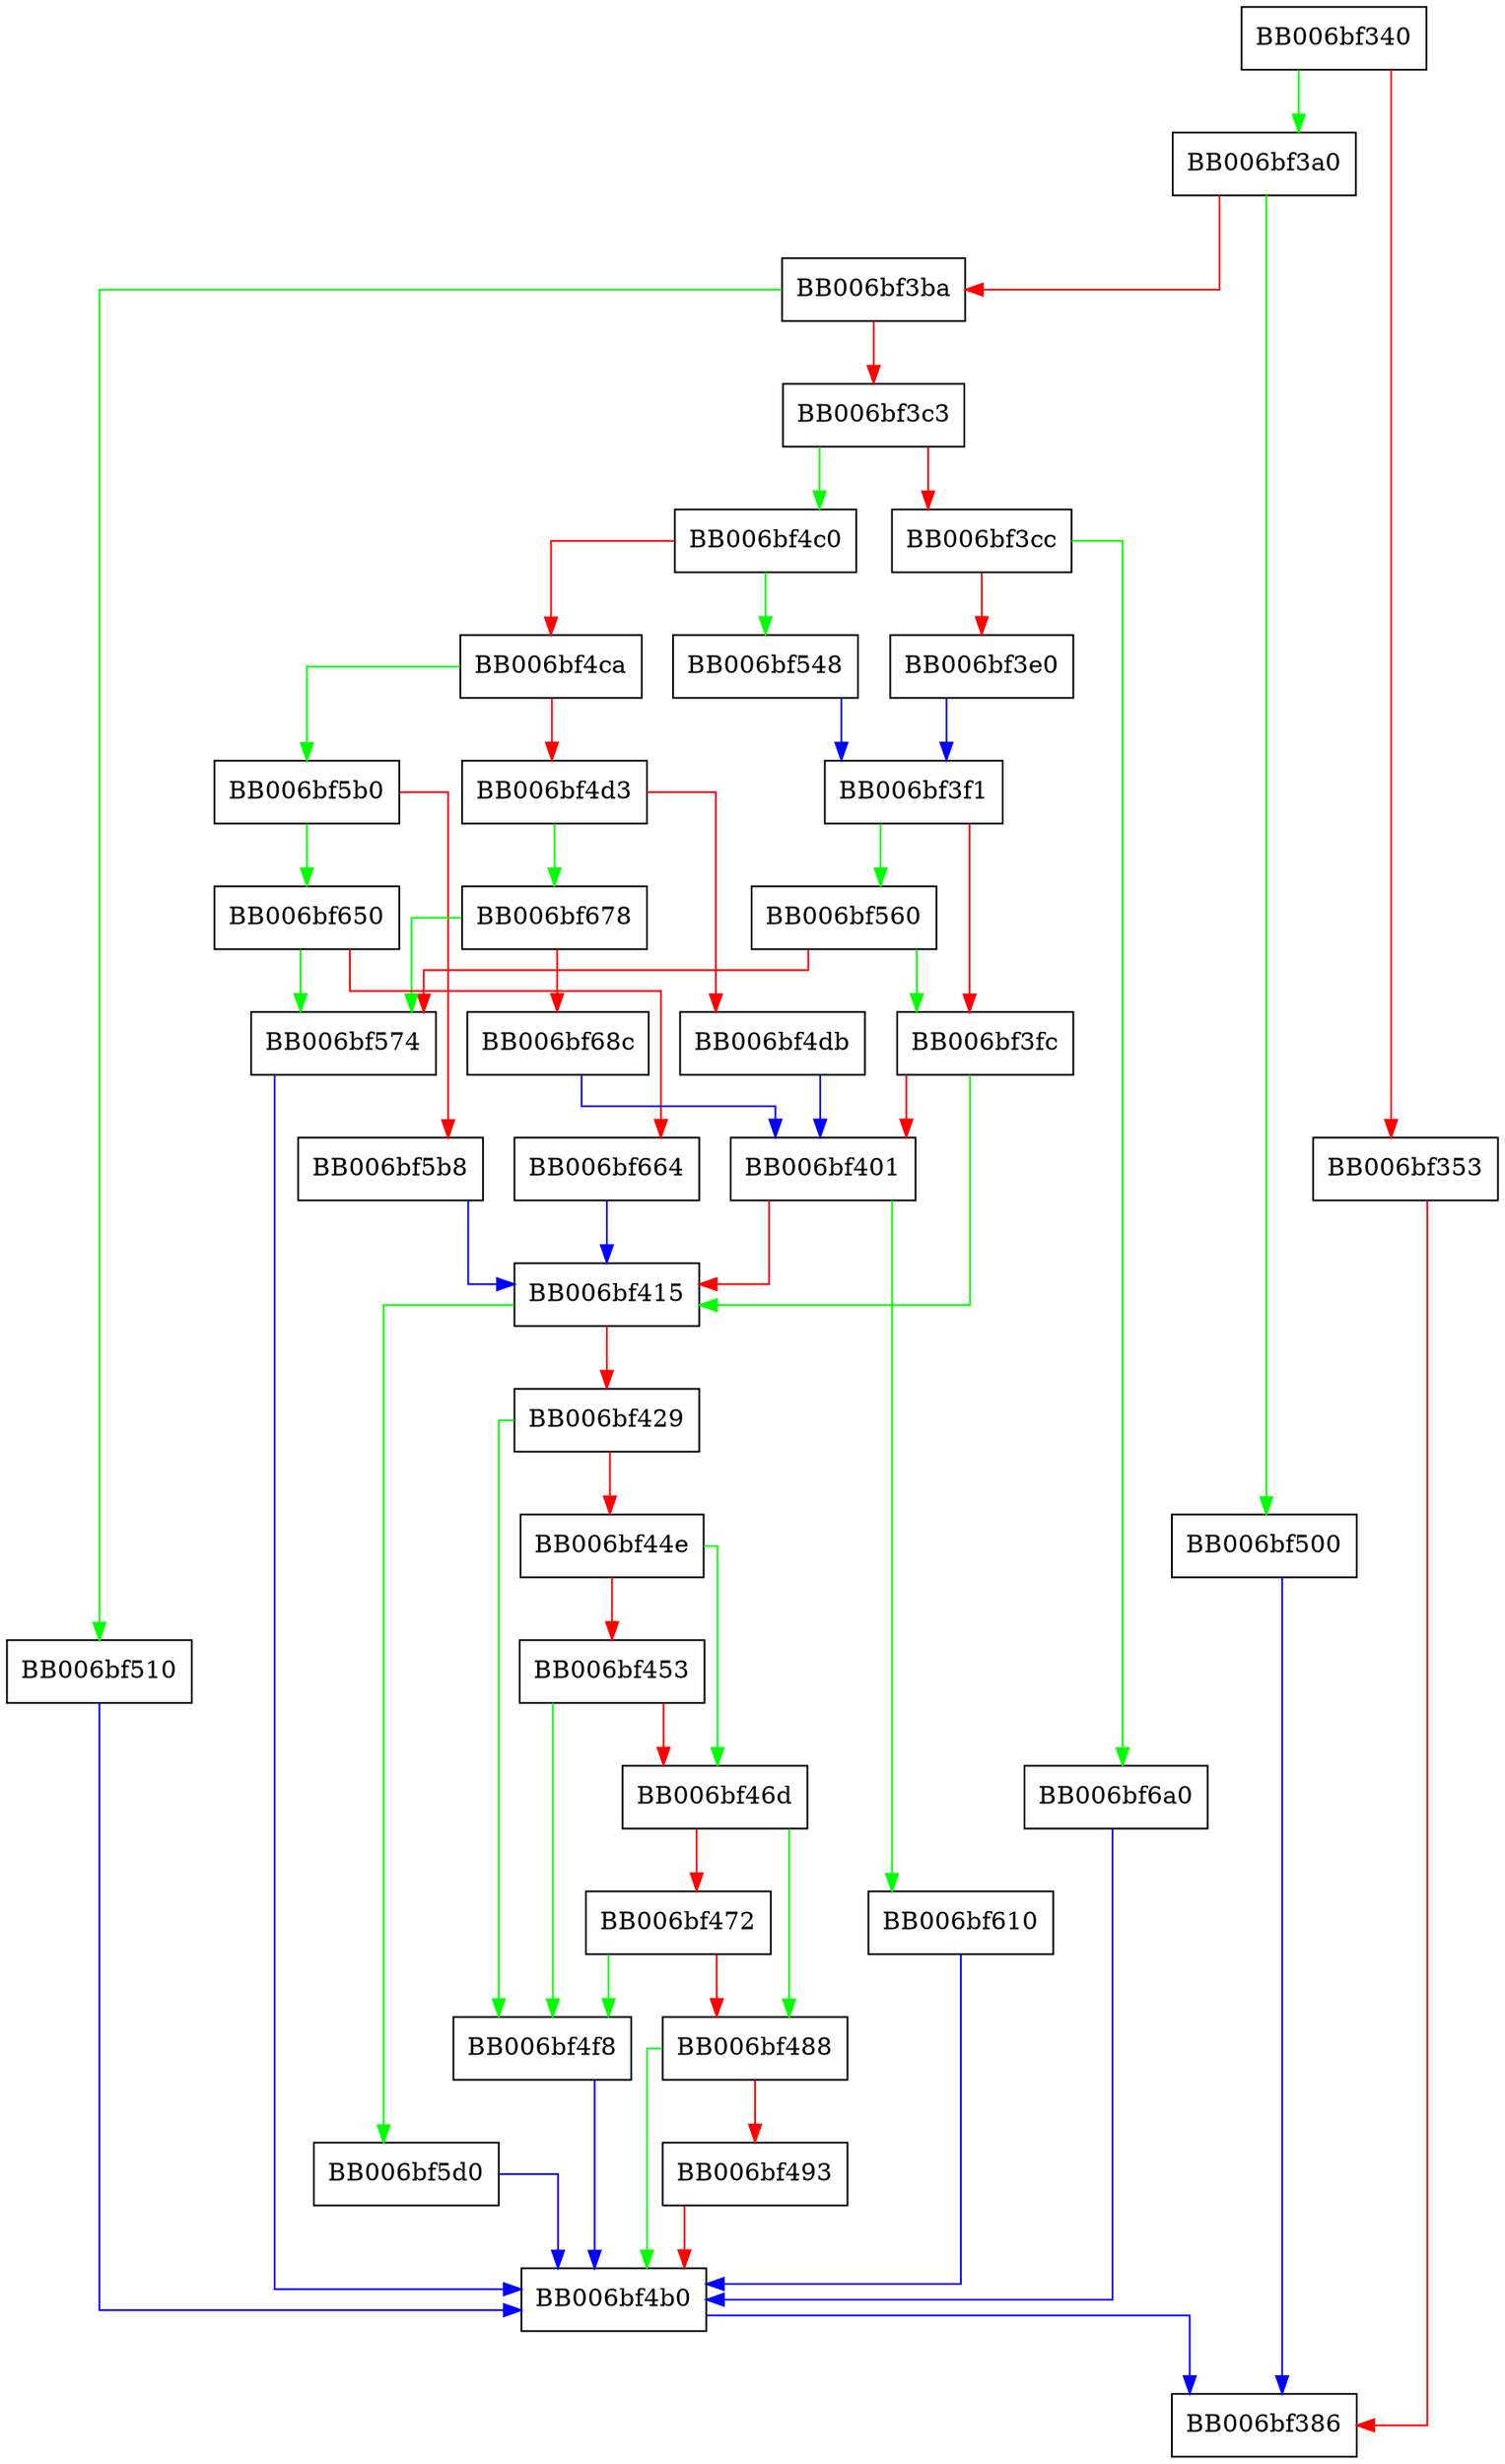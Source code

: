 digraph dsa2text_encode {
  node [shape="box"];
  graph [splines=ortho];
  BB006bf340 -> BB006bf3a0 [color="green"];
  BB006bf340 -> BB006bf353 [color="red"];
  BB006bf353 -> BB006bf386 [color="red"];
  BB006bf3a0 -> BB006bf500 [color="green"];
  BB006bf3a0 -> BB006bf3ba [color="red"];
  BB006bf3ba -> BB006bf510 [color="green"];
  BB006bf3ba -> BB006bf3c3 [color="red"];
  BB006bf3c3 -> BB006bf4c0 [color="green"];
  BB006bf3c3 -> BB006bf3cc [color="red"];
  BB006bf3cc -> BB006bf6a0 [color="green"];
  BB006bf3cc -> BB006bf3e0 [color="red"];
  BB006bf3e0 -> BB006bf3f1 [color="blue"];
  BB006bf3f1 -> BB006bf560 [color="green"];
  BB006bf3f1 -> BB006bf3fc [color="red"];
  BB006bf3fc -> BB006bf415 [color="green"];
  BB006bf3fc -> BB006bf401 [color="red"];
  BB006bf401 -> BB006bf610 [color="green"];
  BB006bf401 -> BB006bf415 [color="red"];
  BB006bf415 -> BB006bf5d0 [color="green"];
  BB006bf415 -> BB006bf429 [color="red"];
  BB006bf429 -> BB006bf4f8 [color="green"];
  BB006bf429 -> BB006bf44e [color="red"];
  BB006bf44e -> BB006bf46d [color="green"];
  BB006bf44e -> BB006bf453 [color="red"];
  BB006bf453 -> BB006bf4f8 [color="green"];
  BB006bf453 -> BB006bf46d [color="red"];
  BB006bf46d -> BB006bf488 [color="green"];
  BB006bf46d -> BB006bf472 [color="red"];
  BB006bf472 -> BB006bf4f8 [color="green"];
  BB006bf472 -> BB006bf488 [color="red"];
  BB006bf488 -> BB006bf4b0 [color="green"];
  BB006bf488 -> BB006bf493 [color="red"];
  BB006bf493 -> BB006bf4b0 [color="red"];
  BB006bf4b0 -> BB006bf386 [color="blue"];
  BB006bf4c0 -> BB006bf548 [color="green"];
  BB006bf4c0 -> BB006bf4ca [color="red"];
  BB006bf4ca -> BB006bf5b0 [color="green"];
  BB006bf4ca -> BB006bf4d3 [color="red"];
  BB006bf4d3 -> BB006bf678 [color="green"];
  BB006bf4d3 -> BB006bf4db [color="red"];
  BB006bf4db -> BB006bf401 [color="blue"];
  BB006bf4f8 -> BB006bf4b0 [color="blue"];
  BB006bf500 -> BB006bf386 [color="blue"];
  BB006bf510 -> BB006bf4b0 [color="blue"];
  BB006bf548 -> BB006bf3f1 [color="blue"];
  BB006bf560 -> BB006bf3fc [color="green"];
  BB006bf560 -> BB006bf574 [color="red"];
  BB006bf574 -> BB006bf4b0 [color="blue"];
  BB006bf5b0 -> BB006bf650 [color="green"];
  BB006bf5b0 -> BB006bf5b8 [color="red"];
  BB006bf5b8 -> BB006bf415 [color="blue"];
  BB006bf5d0 -> BB006bf4b0 [color="blue"];
  BB006bf610 -> BB006bf4b0 [color="blue"];
  BB006bf650 -> BB006bf574 [color="green"];
  BB006bf650 -> BB006bf664 [color="red"];
  BB006bf664 -> BB006bf415 [color="blue"];
  BB006bf678 -> BB006bf574 [color="green"];
  BB006bf678 -> BB006bf68c [color="red"];
  BB006bf68c -> BB006bf401 [color="blue"];
  BB006bf6a0 -> BB006bf4b0 [color="blue"];
}